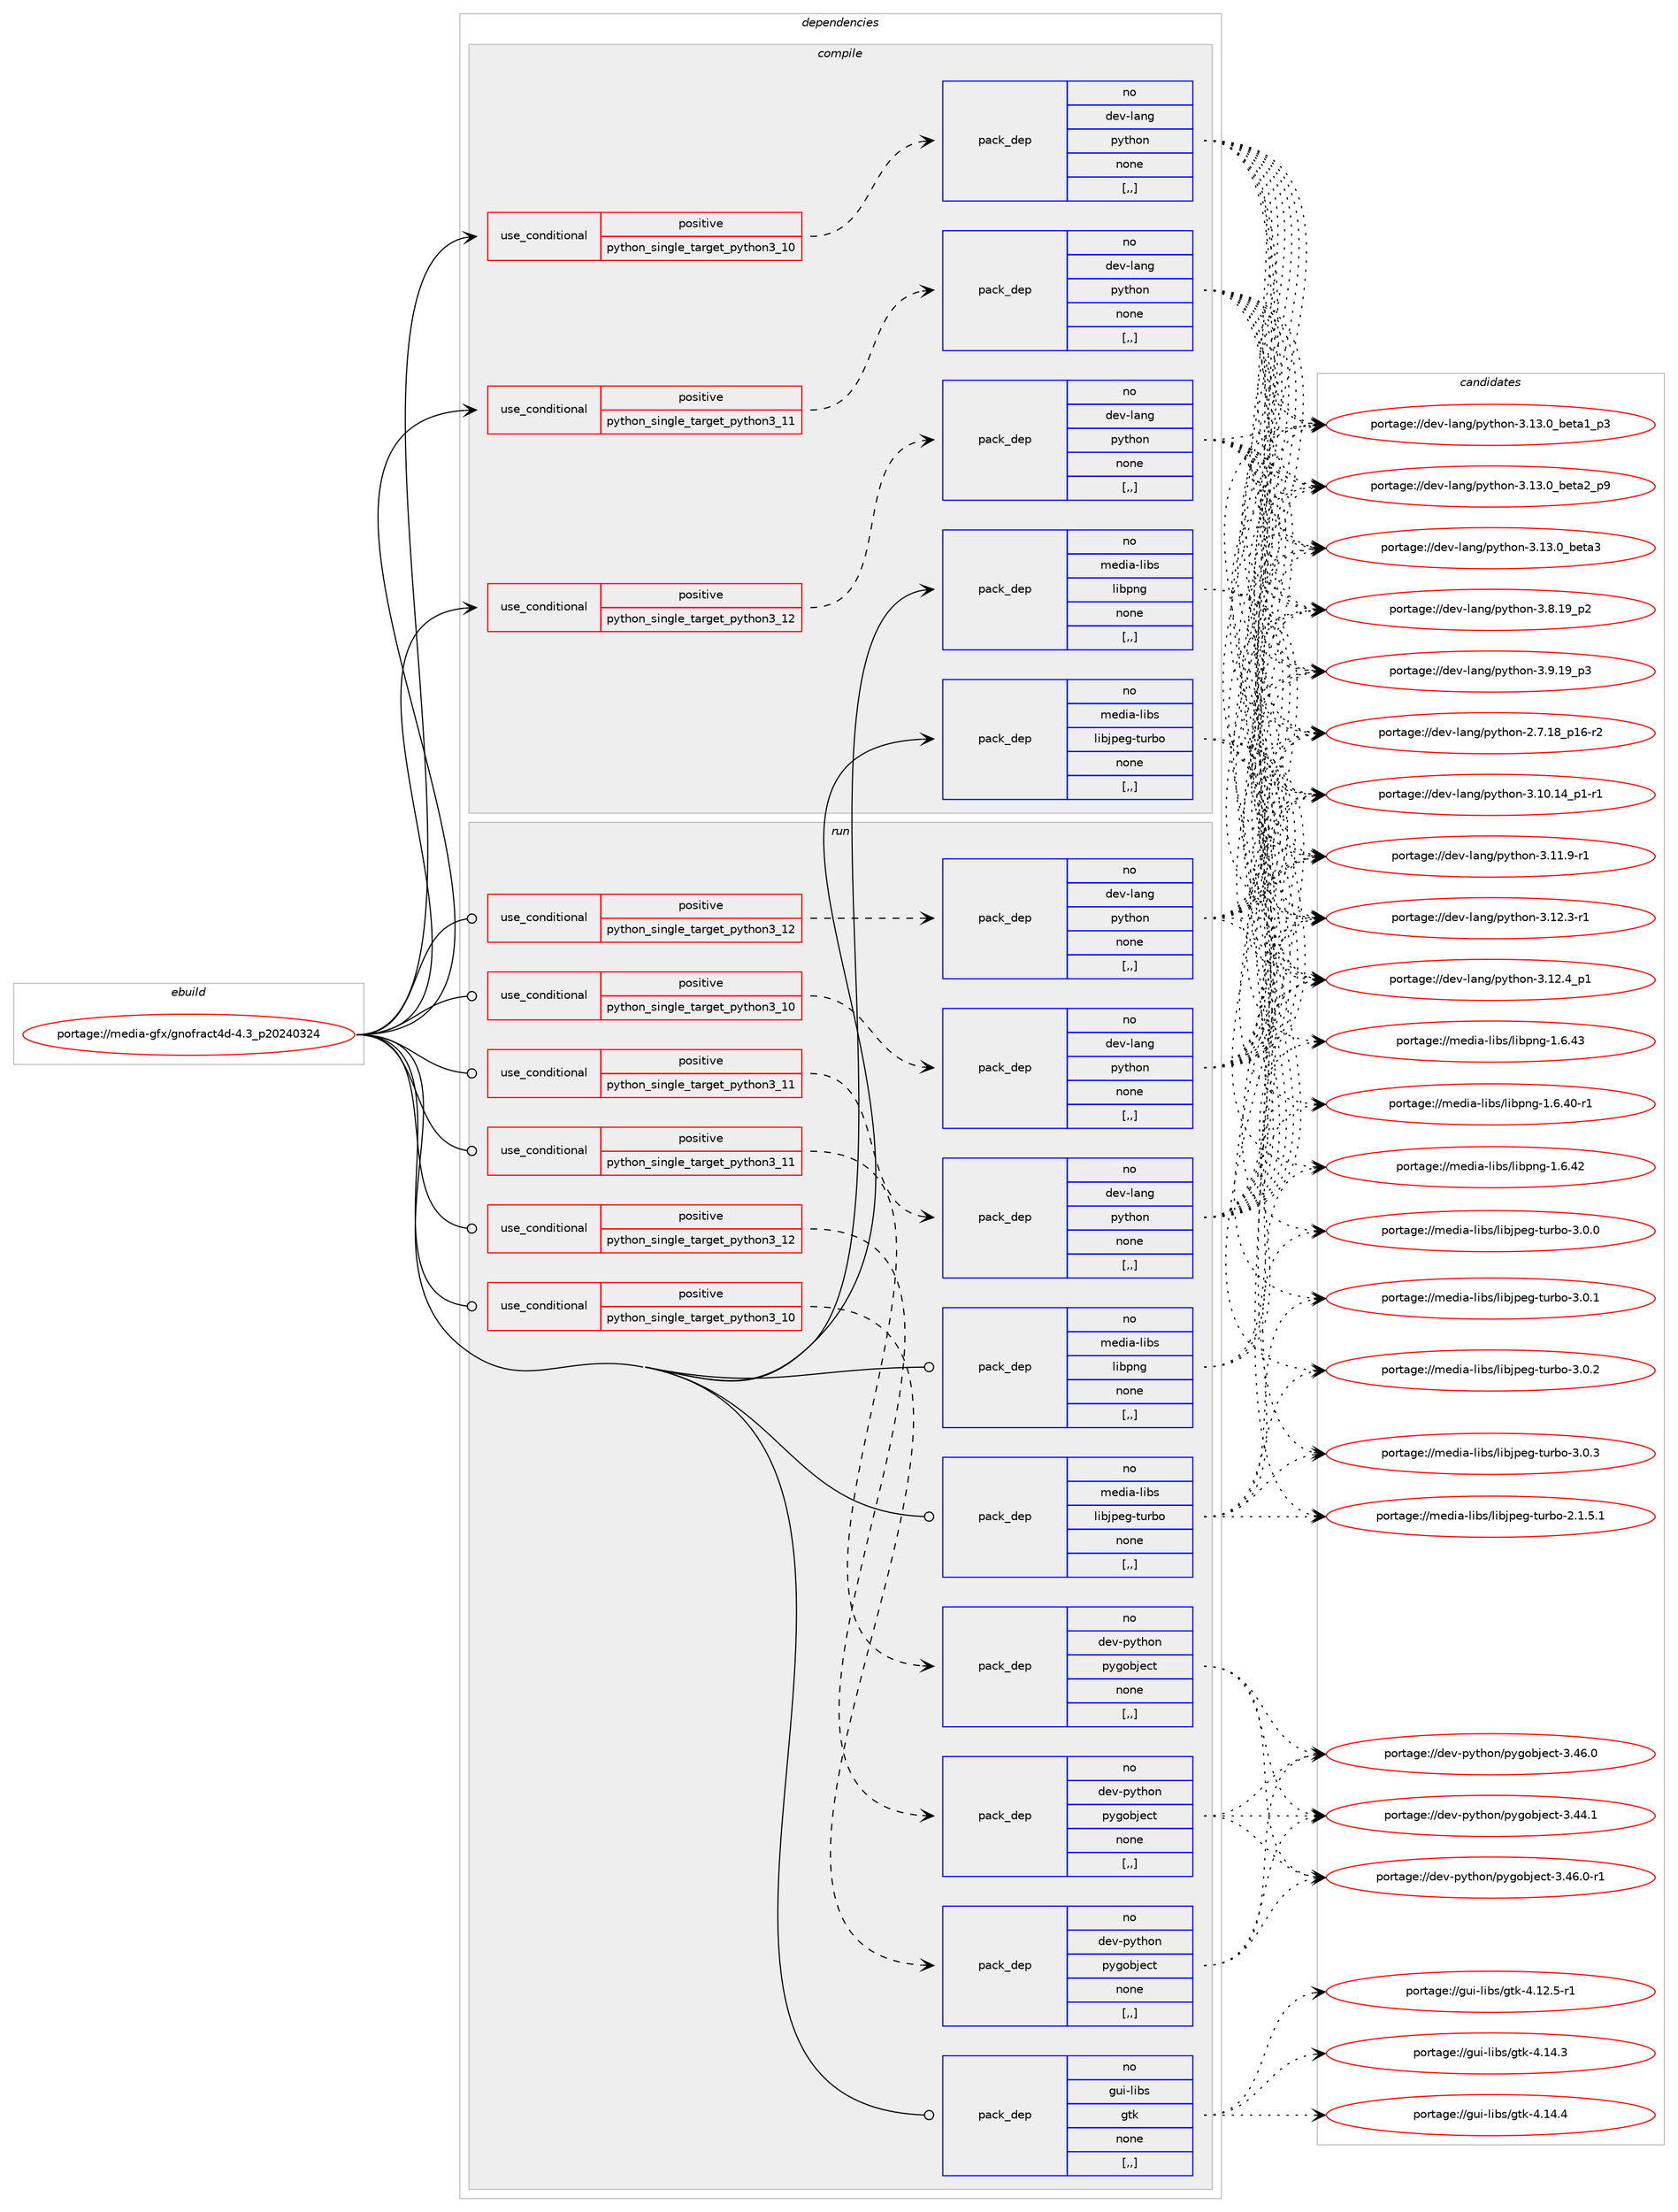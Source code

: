digraph prolog {

# *************
# Graph options
# *************

newrank=true;
concentrate=true;
compound=true;
graph [rankdir=LR,fontname=Helvetica,fontsize=10,ranksep=1.5];#, ranksep=2.5, nodesep=0.2];
edge  [arrowhead=vee];
node  [fontname=Helvetica,fontsize=10];

# **********
# The ebuild
# **********

subgraph cluster_leftcol {
color=gray;
rank=same;
label=<<i>ebuild</i>>;
id [label="portage://media-gfx/gnofract4d-4.3_p20240324", color=red, width=4, href="../media-gfx/gnofract4d-4.3_p20240324.svg"];
}

# ****************
# The dependencies
# ****************

subgraph cluster_midcol {
color=gray;
label=<<i>dependencies</i>>;
subgraph cluster_compile {
fillcolor="#eeeeee";
style=filled;
label=<<i>compile</i>>;
subgraph cond71197 {
dependency282711 [label=<<TABLE BORDER="0" CELLBORDER="1" CELLSPACING="0" CELLPADDING="4"><TR><TD ROWSPAN="3" CELLPADDING="10">use_conditional</TD></TR><TR><TD>positive</TD></TR><TR><TD>python_single_target_python3_10</TD></TR></TABLE>>, shape=none, color=red];
subgraph pack209231 {
dependency282712 [label=<<TABLE BORDER="0" CELLBORDER="1" CELLSPACING="0" CELLPADDING="4" WIDTH="220"><TR><TD ROWSPAN="6" CELLPADDING="30">pack_dep</TD></TR><TR><TD WIDTH="110">no</TD></TR><TR><TD>dev-lang</TD></TR><TR><TD>python</TD></TR><TR><TD>none</TD></TR><TR><TD>[,,]</TD></TR></TABLE>>, shape=none, color=blue];
}
dependency282711:e -> dependency282712:w [weight=20,style="dashed",arrowhead="vee"];
}
id:e -> dependency282711:w [weight=20,style="solid",arrowhead="vee"];
subgraph cond71198 {
dependency282713 [label=<<TABLE BORDER="0" CELLBORDER="1" CELLSPACING="0" CELLPADDING="4"><TR><TD ROWSPAN="3" CELLPADDING="10">use_conditional</TD></TR><TR><TD>positive</TD></TR><TR><TD>python_single_target_python3_11</TD></TR></TABLE>>, shape=none, color=red];
subgraph pack209232 {
dependency282714 [label=<<TABLE BORDER="0" CELLBORDER="1" CELLSPACING="0" CELLPADDING="4" WIDTH="220"><TR><TD ROWSPAN="6" CELLPADDING="30">pack_dep</TD></TR><TR><TD WIDTH="110">no</TD></TR><TR><TD>dev-lang</TD></TR><TR><TD>python</TD></TR><TR><TD>none</TD></TR><TR><TD>[,,]</TD></TR></TABLE>>, shape=none, color=blue];
}
dependency282713:e -> dependency282714:w [weight=20,style="dashed",arrowhead="vee"];
}
id:e -> dependency282713:w [weight=20,style="solid",arrowhead="vee"];
subgraph cond71199 {
dependency282715 [label=<<TABLE BORDER="0" CELLBORDER="1" CELLSPACING="0" CELLPADDING="4"><TR><TD ROWSPAN="3" CELLPADDING="10">use_conditional</TD></TR><TR><TD>positive</TD></TR><TR><TD>python_single_target_python3_12</TD></TR></TABLE>>, shape=none, color=red];
subgraph pack209233 {
dependency282716 [label=<<TABLE BORDER="0" CELLBORDER="1" CELLSPACING="0" CELLPADDING="4" WIDTH="220"><TR><TD ROWSPAN="6" CELLPADDING="30">pack_dep</TD></TR><TR><TD WIDTH="110">no</TD></TR><TR><TD>dev-lang</TD></TR><TR><TD>python</TD></TR><TR><TD>none</TD></TR><TR><TD>[,,]</TD></TR></TABLE>>, shape=none, color=blue];
}
dependency282715:e -> dependency282716:w [weight=20,style="dashed",arrowhead="vee"];
}
id:e -> dependency282715:w [weight=20,style="solid",arrowhead="vee"];
subgraph pack209234 {
dependency282717 [label=<<TABLE BORDER="0" CELLBORDER="1" CELLSPACING="0" CELLPADDING="4" WIDTH="220"><TR><TD ROWSPAN="6" CELLPADDING="30">pack_dep</TD></TR><TR><TD WIDTH="110">no</TD></TR><TR><TD>media-libs</TD></TR><TR><TD>libjpeg-turbo</TD></TR><TR><TD>none</TD></TR><TR><TD>[,,]</TD></TR></TABLE>>, shape=none, color=blue];
}
id:e -> dependency282717:w [weight=20,style="solid",arrowhead="vee"];
subgraph pack209235 {
dependency282718 [label=<<TABLE BORDER="0" CELLBORDER="1" CELLSPACING="0" CELLPADDING="4" WIDTH="220"><TR><TD ROWSPAN="6" CELLPADDING="30">pack_dep</TD></TR><TR><TD WIDTH="110">no</TD></TR><TR><TD>media-libs</TD></TR><TR><TD>libpng</TD></TR><TR><TD>none</TD></TR><TR><TD>[,,]</TD></TR></TABLE>>, shape=none, color=blue];
}
id:e -> dependency282718:w [weight=20,style="solid",arrowhead="vee"];
}
subgraph cluster_compileandrun {
fillcolor="#eeeeee";
style=filled;
label=<<i>compile and run</i>>;
}
subgraph cluster_run {
fillcolor="#eeeeee";
style=filled;
label=<<i>run</i>>;
subgraph cond71200 {
dependency282719 [label=<<TABLE BORDER="0" CELLBORDER="1" CELLSPACING="0" CELLPADDING="4"><TR><TD ROWSPAN="3" CELLPADDING="10">use_conditional</TD></TR><TR><TD>positive</TD></TR><TR><TD>python_single_target_python3_10</TD></TR></TABLE>>, shape=none, color=red];
subgraph pack209236 {
dependency282720 [label=<<TABLE BORDER="0" CELLBORDER="1" CELLSPACING="0" CELLPADDING="4" WIDTH="220"><TR><TD ROWSPAN="6" CELLPADDING="30">pack_dep</TD></TR><TR><TD WIDTH="110">no</TD></TR><TR><TD>dev-lang</TD></TR><TR><TD>python</TD></TR><TR><TD>none</TD></TR><TR><TD>[,,]</TD></TR></TABLE>>, shape=none, color=blue];
}
dependency282719:e -> dependency282720:w [weight=20,style="dashed",arrowhead="vee"];
}
id:e -> dependency282719:w [weight=20,style="solid",arrowhead="odot"];
subgraph cond71201 {
dependency282721 [label=<<TABLE BORDER="0" CELLBORDER="1" CELLSPACING="0" CELLPADDING="4"><TR><TD ROWSPAN="3" CELLPADDING="10">use_conditional</TD></TR><TR><TD>positive</TD></TR><TR><TD>python_single_target_python3_10</TD></TR></TABLE>>, shape=none, color=red];
subgraph pack209237 {
dependency282722 [label=<<TABLE BORDER="0" CELLBORDER="1" CELLSPACING="0" CELLPADDING="4" WIDTH="220"><TR><TD ROWSPAN="6" CELLPADDING="30">pack_dep</TD></TR><TR><TD WIDTH="110">no</TD></TR><TR><TD>dev-python</TD></TR><TR><TD>pygobject</TD></TR><TR><TD>none</TD></TR><TR><TD>[,,]</TD></TR></TABLE>>, shape=none, color=blue];
}
dependency282721:e -> dependency282722:w [weight=20,style="dashed",arrowhead="vee"];
}
id:e -> dependency282721:w [weight=20,style="solid",arrowhead="odot"];
subgraph cond71202 {
dependency282723 [label=<<TABLE BORDER="0" CELLBORDER="1" CELLSPACING="0" CELLPADDING="4"><TR><TD ROWSPAN="3" CELLPADDING="10">use_conditional</TD></TR><TR><TD>positive</TD></TR><TR><TD>python_single_target_python3_11</TD></TR></TABLE>>, shape=none, color=red];
subgraph pack209238 {
dependency282724 [label=<<TABLE BORDER="0" CELLBORDER="1" CELLSPACING="0" CELLPADDING="4" WIDTH="220"><TR><TD ROWSPAN="6" CELLPADDING="30">pack_dep</TD></TR><TR><TD WIDTH="110">no</TD></TR><TR><TD>dev-lang</TD></TR><TR><TD>python</TD></TR><TR><TD>none</TD></TR><TR><TD>[,,]</TD></TR></TABLE>>, shape=none, color=blue];
}
dependency282723:e -> dependency282724:w [weight=20,style="dashed",arrowhead="vee"];
}
id:e -> dependency282723:w [weight=20,style="solid",arrowhead="odot"];
subgraph cond71203 {
dependency282725 [label=<<TABLE BORDER="0" CELLBORDER="1" CELLSPACING="0" CELLPADDING="4"><TR><TD ROWSPAN="3" CELLPADDING="10">use_conditional</TD></TR><TR><TD>positive</TD></TR><TR><TD>python_single_target_python3_11</TD></TR></TABLE>>, shape=none, color=red];
subgraph pack209239 {
dependency282726 [label=<<TABLE BORDER="0" CELLBORDER="1" CELLSPACING="0" CELLPADDING="4" WIDTH="220"><TR><TD ROWSPAN="6" CELLPADDING="30">pack_dep</TD></TR><TR><TD WIDTH="110">no</TD></TR><TR><TD>dev-python</TD></TR><TR><TD>pygobject</TD></TR><TR><TD>none</TD></TR><TR><TD>[,,]</TD></TR></TABLE>>, shape=none, color=blue];
}
dependency282725:e -> dependency282726:w [weight=20,style="dashed",arrowhead="vee"];
}
id:e -> dependency282725:w [weight=20,style="solid",arrowhead="odot"];
subgraph cond71204 {
dependency282727 [label=<<TABLE BORDER="0" CELLBORDER="1" CELLSPACING="0" CELLPADDING="4"><TR><TD ROWSPAN="3" CELLPADDING="10">use_conditional</TD></TR><TR><TD>positive</TD></TR><TR><TD>python_single_target_python3_12</TD></TR></TABLE>>, shape=none, color=red];
subgraph pack209240 {
dependency282728 [label=<<TABLE BORDER="0" CELLBORDER="1" CELLSPACING="0" CELLPADDING="4" WIDTH="220"><TR><TD ROWSPAN="6" CELLPADDING="30">pack_dep</TD></TR><TR><TD WIDTH="110">no</TD></TR><TR><TD>dev-lang</TD></TR><TR><TD>python</TD></TR><TR><TD>none</TD></TR><TR><TD>[,,]</TD></TR></TABLE>>, shape=none, color=blue];
}
dependency282727:e -> dependency282728:w [weight=20,style="dashed",arrowhead="vee"];
}
id:e -> dependency282727:w [weight=20,style="solid",arrowhead="odot"];
subgraph cond71205 {
dependency282729 [label=<<TABLE BORDER="0" CELLBORDER="1" CELLSPACING="0" CELLPADDING="4"><TR><TD ROWSPAN="3" CELLPADDING="10">use_conditional</TD></TR><TR><TD>positive</TD></TR><TR><TD>python_single_target_python3_12</TD></TR></TABLE>>, shape=none, color=red];
subgraph pack209241 {
dependency282730 [label=<<TABLE BORDER="0" CELLBORDER="1" CELLSPACING="0" CELLPADDING="4" WIDTH="220"><TR><TD ROWSPAN="6" CELLPADDING="30">pack_dep</TD></TR><TR><TD WIDTH="110">no</TD></TR><TR><TD>dev-python</TD></TR><TR><TD>pygobject</TD></TR><TR><TD>none</TD></TR><TR><TD>[,,]</TD></TR></TABLE>>, shape=none, color=blue];
}
dependency282729:e -> dependency282730:w [weight=20,style="dashed",arrowhead="vee"];
}
id:e -> dependency282729:w [weight=20,style="solid",arrowhead="odot"];
subgraph pack209242 {
dependency282731 [label=<<TABLE BORDER="0" CELLBORDER="1" CELLSPACING="0" CELLPADDING="4" WIDTH="220"><TR><TD ROWSPAN="6" CELLPADDING="30">pack_dep</TD></TR><TR><TD WIDTH="110">no</TD></TR><TR><TD>gui-libs</TD></TR><TR><TD>gtk</TD></TR><TR><TD>none</TD></TR><TR><TD>[,,]</TD></TR></TABLE>>, shape=none, color=blue];
}
id:e -> dependency282731:w [weight=20,style="solid",arrowhead="odot"];
subgraph pack209243 {
dependency282732 [label=<<TABLE BORDER="0" CELLBORDER="1" CELLSPACING="0" CELLPADDING="4" WIDTH="220"><TR><TD ROWSPAN="6" CELLPADDING="30">pack_dep</TD></TR><TR><TD WIDTH="110">no</TD></TR><TR><TD>media-libs</TD></TR><TR><TD>libjpeg-turbo</TD></TR><TR><TD>none</TD></TR><TR><TD>[,,]</TD></TR></TABLE>>, shape=none, color=blue];
}
id:e -> dependency282732:w [weight=20,style="solid",arrowhead="odot"];
subgraph pack209244 {
dependency282733 [label=<<TABLE BORDER="0" CELLBORDER="1" CELLSPACING="0" CELLPADDING="4" WIDTH="220"><TR><TD ROWSPAN="6" CELLPADDING="30">pack_dep</TD></TR><TR><TD WIDTH="110">no</TD></TR><TR><TD>media-libs</TD></TR><TR><TD>libpng</TD></TR><TR><TD>none</TD></TR><TR><TD>[,,]</TD></TR></TABLE>>, shape=none, color=blue];
}
id:e -> dependency282733:w [weight=20,style="solid",arrowhead="odot"];
}
}

# **************
# The candidates
# **************

subgraph cluster_choices {
rank=same;
color=gray;
label=<<i>candidates</i>>;

subgraph choice209231 {
color=black;
nodesep=1;
choice100101118451089711010347112121116104111110455046554649569511249544511450 [label="portage://dev-lang/python-2.7.18_p16-r2", color=red, width=4,href="../dev-lang/python-2.7.18_p16-r2.svg"];
choice100101118451089711010347112121116104111110455146494846495295112494511449 [label="portage://dev-lang/python-3.10.14_p1-r1", color=red, width=4,href="../dev-lang/python-3.10.14_p1-r1.svg"];
choice100101118451089711010347112121116104111110455146494946574511449 [label="portage://dev-lang/python-3.11.9-r1", color=red, width=4,href="../dev-lang/python-3.11.9-r1.svg"];
choice100101118451089711010347112121116104111110455146495046514511449 [label="portage://dev-lang/python-3.12.3-r1", color=red, width=4,href="../dev-lang/python-3.12.3-r1.svg"];
choice100101118451089711010347112121116104111110455146495046529511249 [label="portage://dev-lang/python-3.12.4_p1", color=red, width=4,href="../dev-lang/python-3.12.4_p1.svg"];
choice10010111845108971101034711212111610411111045514649514648959810111697499511251 [label="portage://dev-lang/python-3.13.0_beta1_p3", color=red, width=4,href="../dev-lang/python-3.13.0_beta1_p3.svg"];
choice10010111845108971101034711212111610411111045514649514648959810111697509511257 [label="portage://dev-lang/python-3.13.0_beta2_p9", color=red, width=4,href="../dev-lang/python-3.13.0_beta2_p9.svg"];
choice1001011184510897110103471121211161041111104551464951464895981011169751 [label="portage://dev-lang/python-3.13.0_beta3", color=red, width=4,href="../dev-lang/python-3.13.0_beta3.svg"];
choice100101118451089711010347112121116104111110455146564649579511250 [label="portage://dev-lang/python-3.8.19_p2", color=red, width=4,href="../dev-lang/python-3.8.19_p2.svg"];
choice100101118451089711010347112121116104111110455146574649579511251 [label="portage://dev-lang/python-3.9.19_p3", color=red, width=4,href="../dev-lang/python-3.9.19_p3.svg"];
dependency282712:e -> choice100101118451089711010347112121116104111110455046554649569511249544511450:w [style=dotted,weight="100"];
dependency282712:e -> choice100101118451089711010347112121116104111110455146494846495295112494511449:w [style=dotted,weight="100"];
dependency282712:e -> choice100101118451089711010347112121116104111110455146494946574511449:w [style=dotted,weight="100"];
dependency282712:e -> choice100101118451089711010347112121116104111110455146495046514511449:w [style=dotted,weight="100"];
dependency282712:e -> choice100101118451089711010347112121116104111110455146495046529511249:w [style=dotted,weight="100"];
dependency282712:e -> choice10010111845108971101034711212111610411111045514649514648959810111697499511251:w [style=dotted,weight="100"];
dependency282712:e -> choice10010111845108971101034711212111610411111045514649514648959810111697509511257:w [style=dotted,weight="100"];
dependency282712:e -> choice1001011184510897110103471121211161041111104551464951464895981011169751:w [style=dotted,weight="100"];
dependency282712:e -> choice100101118451089711010347112121116104111110455146564649579511250:w [style=dotted,weight="100"];
dependency282712:e -> choice100101118451089711010347112121116104111110455146574649579511251:w [style=dotted,weight="100"];
}
subgraph choice209232 {
color=black;
nodesep=1;
choice100101118451089711010347112121116104111110455046554649569511249544511450 [label="portage://dev-lang/python-2.7.18_p16-r2", color=red, width=4,href="../dev-lang/python-2.7.18_p16-r2.svg"];
choice100101118451089711010347112121116104111110455146494846495295112494511449 [label="portage://dev-lang/python-3.10.14_p1-r1", color=red, width=4,href="../dev-lang/python-3.10.14_p1-r1.svg"];
choice100101118451089711010347112121116104111110455146494946574511449 [label="portage://dev-lang/python-3.11.9-r1", color=red, width=4,href="../dev-lang/python-3.11.9-r1.svg"];
choice100101118451089711010347112121116104111110455146495046514511449 [label="portage://dev-lang/python-3.12.3-r1", color=red, width=4,href="../dev-lang/python-3.12.3-r1.svg"];
choice100101118451089711010347112121116104111110455146495046529511249 [label="portage://dev-lang/python-3.12.4_p1", color=red, width=4,href="../dev-lang/python-3.12.4_p1.svg"];
choice10010111845108971101034711212111610411111045514649514648959810111697499511251 [label="portage://dev-lang/python-3.13.0_beta1_p3", color=red, width=4,href="../dev-lang/python-3.13.0_beta1_p3.svg"];
choice10010111845108971101034711212111610411111045514649514648959810111697509511257 [label="portage://dev-lang/python-3.13.0_beta2_p9", color=red, width=4,href="../dev-lang/python-3.13.0_beta2_p9.svg"];
choice1001011184510897110103471121211161041111104551464951464895981011169751 [label="portage://dev-lang/python-3.13.0_beta3", color=red, width=4,href="../dev-lang/python-3.13.0_beta3.svg"];
choice100101118451089711010347112121116104111110455146564649579511250 [label="portage://dev-lang/python-3.8.19_p2", color=red, width=4,href="../dev-lang/python-3.8.19_p2.svg"];
choice100101118451089711010347112121116104111110455146574649579511251 [label="portage://dev-lang/python-3.9.19_p3", color=red, width=4,href="../dev-lang/python-3.9.19_p3.svg"];
dependency282714:e -> choice100101118451089711010347112121116104111110455046554649569511249544511450:w [style=dotted,weight="100"];
dependency282714:e -> choice100101118451089711010347112121116104111110455146494846495295112494511449:w [style=dotted,weight="100"];
dependency282714:e -> choice100101118451089711010347112121116104111110455146494946574511449:w [style=dotted,weight="100"];
dependency282714:e -> choice100101118451089711010347112121116104111110455146495046514511449:w [style=dotted,weight="100"];
dependency282714:e -> choice100101118451089711010347112121116104111110455146495046529511249:w [style=dotted,weight="100"];
dependency282714:e -> choice10010111845108971101034711212111610411111045514649514648959810111697499511251:w [style=dotted,weight="100"];
dependency282714:e -> choice10010111845108971101034711212111610411111045514649514648959810111697509511257:w [style=dotted,weight="100"];
dependency282714:e -> choice1001011184510897110103471121211161041111104551464951464895981011169751:w [style=dotted,weight="100"];
dependency282714:e -> choice100101118451089711010347112121116104111110455146564649579511250:w [style=dotted,weight="100"];
dependency282714:e -> choice100101118451089711010347112121116104111110455146574649579511251:w [style=dotted,weight="100"];
}
subgraph choice209233 {
color=black;
nodesep=1;
choice100101118451089711010347112121116104111110455046554649569511249544511450 [label="portage://dev-lang/python-2.7.18_p16-r2", color=red, width=4,href="../dev-lang/python-2.7.18_p16-r2.svg"];
choice100101118451089711010347112121116104111110455146494846495295112494511449 [label="portage://dev-lang/python-3.10.14_p1-r1", color=red, width=4,href="../dev-lang/python-3.10.14_p1-r1.svg"];
choice100101118451089711010347112121116104111110455146494946574511449 [label="portage://dev-lang/python-3.11.9-r1", color=red, width=4,href="../dev-lang/python-3.11.9-r1.svg"];
choice100101118451089711010347112121116104111110455146495046514511449 [label="portage://dev-lang/python-3.12.3-r1", color=red, width=4,href="../dev-lang/python-3.12.3-r1.svg"];
choice100101118451089711010347112121116104111110455146495046529511249 [label="portage://dev-lang/python-3.12.4_p1", color=red, width=4,href="../dev-lang/python-3.12.4_p1.svg"];
choice10010111845108971101034711212111610411111045514649514648959810111697499511251 [label="portage://dev-lang/python-3.13.0_beta1_p3", color=red, width=4,href="../dev-lang/python-3.13.0_beta1_p3.svg"];
choice10010111845108971101034711212111610411111045514649514648959810111697509511257 [label="portage://dev-lang/python-3.13.0_beta2_p9", color=red, width=4,href="../dev-lang/python-3.13.0_beta2_p9.svg"];
choice1001011184510897110103471121211161041111104551464951464895981011169751 [label="portage://dev-lang/python-3.13.0_beta3", color=red, width=4,href="../dev-lang/python-3.13.0_beta3.svg"];
choice100101118451089711010347112121116104111110455146564649579511250 [label="portage://dev-lang/python-3.8.19_p2", color=red, width=4,href="../dev-lang/python-3.8.19_p2.svg"];
choice100101118451089711010347112121116104111110455146574649579511251 [label="portage://dev-lang/python-3.9.19_p3", color=red, width=4,href="../dev-lang/python-3.9.19_p3.svg"];
dependency282716:e -> choice100101118451089711010347112121116104111110455046554649569511249544511450:w [style=dotted,weight="100"];
dependency282716:e -> choice100101118451089711010347112121116104111110455146494846495295112494511449:w [style=dotted,weight="100"];
dependency282716:e -> choice100101118451089711010347112121116104111110455146494946574511449:w [style=dotted,weight="100"];
dependency282716:e -> choice100101118451089711010347112121116104111110455146495046514511449:w [style=dotted,weight="100"];
dependency282716:e -> choice100101118451089711010347112121116104111110455146495046529511249:w [style=dotted,weight="100"];
dependency282716:e -> choice10010111845108971101034711212111610411111045514649514648959810111697499511251:w [style=dotted,weight="100"];
dependency282716:e -> choice10010111845108971101034711212111610411111045514649514648959810111697509511257:w [style=dotted,weight="100"];
dependency282716:e -> choice1001011184510897110103471121211161041111104551464951464895981011169751:w [style=dotted,weight="100"];
dependency282716:e -> choice100101118451089711010347112121116104111110455146564649579511250:w [style=dotted,weight="100"];
dependency282716:e -> choice100101118451089711010347112121116104111110455146574649579511251:w [style=dotted,weight="100"];
}
subgraph choice209234 {
color=black;
nodesep=1;
choice109101100105974510810598115471081059810611210110345116117114981114550464946534649 [label="portage://media-libs/libjpeg-turbo-2.1.5.1", color=red, width=4,href="../media-libs/libjpeg-turbo-2.1.5.1.svg"];
choice10910110010597451081059811547108105981061121011034511611711498111455146484648 [label="portage://media-libs/libjpeg-turbo-3.0.0", color=red, width=4,href="../media-libs/libjpeg-turbo-3.0.0.svg"];
choice10910110010597451081059811547108105981061121011034511611711498111455146484649 [label="portage://media-libs/libjpeg-turbo-3.0.1", color=red, width=4,href="../media-libs/libjpeg-turbo-3.0.1.svg"];
choice10910110010597451081059811547108105981061121011034511611711498111455146484650 [label="portage://media-libs/libjpeg-turbo-3.0.2", color=red, width=4,href="../media-libs/libjpeg-turbo-3.0.2.svg"];
choice10910110010597451081059811547108105981061121011034511611711498111455146484651 [label="portage://media-libs/libjpeg-turbo-3.0.3", color=red, width=4,href="../media-libs/libjpeg-turbo-3.0.3.svg"];
dependency282717:e -> choice109101100105974510810598115471081059810611210110345116117114981114550464946534649:w [style=dotted,weight="100"];
dependency282717:e -> choice10910110010597451081059811547108105981061121011034511611711498111455146484648:w [style=dotted,weight="100"];
dependency282717:e -> choice10910110010597451081059811547108105981061121011034511611711498111455146484649:w [style=dotted,weight="100"];
dependency282717:e -> choice10910110010597451081059811547108105981061121011034511611711498111455146484650:w [style=dotted,weight="100"];
dependency282717:e -> choice10910110010597451081059811547108105981061121011034511611711498111455146484651:w [style=dotted,weight="100"];
}
subgraph choice209235 {
color=black;
nodesep=1;
choice1091011001059745108105981154710810598112110103454946544652484511449 [label="portage://media-libs/libpng-1.6.40-r1", color=red, width=4,href="../media-libs/libpng-1.6.40-r1.svg"];
choice109101100105974510810598115471081059811211010345494654465250 [label="portage://media-libs/libpng-1.6.42", color=red, width=4,href="../media-libs/libpng-1.6.42.svg"];
choice109101100105974510810598115471081059811211010345494654465251 [label="portage://media-libs/libpng-1.6.43", color=red, width=4,href="../media-libs/libpng-1.6.43.svg"];
dependency282718:e -> choice1091011001059745108105981154710810598112110103454946544652484511449:w [style=dotted,weight="100"];
dependency282718:e -> choice109101100105974510810598115471081059811211010345494654465250:w [style=dotted,weight="100"];
dependency282718:e -> choice109101100105974510810598115471081059811211010345494654465251:w [style=dotted,weight="100"];
}
subgraph choice209236 {
color=black;
nodesep=1;
choice100101118451089711010347112121116104111110455046554649569511249544511450 [label="portage://dev-lang/python-2.7.18_p16-r2", color=red, width=4,href="../dev-lang/python-2.7.18_p16-r2.svg"];
choice100101118451089711010347112121116104111110455146494846495295112494511449 [label="portage://dev-lang/python-3.10.14_p1-r1", color=red, width=4,href="../dev-lang/python-3.10.14_p1-r1.svg"];
choice100101118451089711010347112121116104111110455146494946574511449 [label="portage://dev-lang/python-3.11.9-r1", color=red, width=4,href="../dev-lang/python-3.11.9-r1.svg"];
choice100101118451089711010347112121116104111110455146495046514511449 [label="portage://dev-lang/python-3.12.3-r1", color=red, width=4,href="../dev-lang/python-3.12.3-r1.svg"];
choice100101118451089711010347112121116104111110455146495046529511249 [label="portage://dev-lang/python-3.12.4_p1", color=red, width=4,href="../dev-lang/python-3.12.4_p1.svg"];
choice10010111845108971101034711212111610411111045514649514648959810111697499511251 [label="portage://dev-lang/python-3.13.0_beta1_p3", color=red, width=4,href="../dev-lang/python-3.13.0_beta1_p3.svg"];
choice10010111845108971101034711212111610411111045514649514648959810111697509511257 [label="portage://dev-lang/python-3.13.0_beta2_p9", color=red, width=4,href="../dev-lang/python-3.13.0_beta2_p9.svg"];
choice1001011184510897110103471121211161041111104551464951464895981011169751 [label="portage://dev-lang/python-3.13.0_beta3", color=red, width=4,href="../dev-lang/python-3.13.0_beta3.svg"];
choice100101118451089711010347112121116104111110455146564649579511250 [label="portage://dev-lang/python-3.8.19_p2", color=red, width=4,href="../dev-lang/python-3.8.19_p2.svg"];
choice100101118451089711010347112121116104111110455146574649579511251 [label="portage://dev-lang/python-3.9.19_p3", color=red, width=4,href="../dev-lang/python-3.9.19_p3.svg"];
dependency282720:e -> choice100101118451089711010347112121116104111110455046554649569511249544511450:w [style=dotted,weight="100"];
dependency282720:e -> choice100101118451089711010347112121116104111110455146494846495295112494511449:w [style=dotted,weight="100"];
dependency282720:e -> choice100101118451089711010347112121116104111110455146494946574511449:w [style=dotted,weight="100"];
dependency282720:e -> choice100101118451089711010347112121116104111110455146495046514511449:w [style=dotted,weight="100"];
dependency282720:e -> choice100101118451089711010347112121116104111110455146495046529511249:w [style=dotted,weight="100"];
dependency282720:e -> choice10010111845108971101034711212111610411111045514649514648959810111697499511251:w [style=dotted,weight="100"];
dependency282720:e -> choice10010111845108971101034711212111610411111045514649514648959810111697509511257:w [style=dotted,weight="100"];
dependency282720:e -> choice1001011184510897110103471121211161041111104551464951464895981011169751:w [style=dotted,weight="100"];
dependency282720:e -> choice100101118451089711010347112121116104111110455146564649579511250:w [style=dotted,weight="100"];
dependency282720:e -> choice100101118451089711010347112121116104111110455146574649579511251:w [style=dotted,weight="100"];
}
subgraph choice209237 {
color=black;
nodesep=1;
choice1001011184511212111610411111047112121103111981061019911645514652524649 [label="portage://dev-python/pygobject-3.44.1", color=red, width=4,href="../dev-python/pygobject-3.44.1.svg"];
choice1001011184511212111610411111047112121103111981061019911645514652544648 [label="portage://dev-python/pygobject-3.46.0", color=red, width=4,href="../dev-python/pygobject-3.46.0.svg"];
choice10010111845112121116104111110471121211031119810610199116455146525446484511449 [label="portage://dev-python/pygobject-3.46.0-r1", color=red, width=4,href="../dev-python/pygobject-3.46.0-r1.svg"];
dependency282722:e -> choice1001011184511212111610411111047112121103111981061019911645514652524649:w [style=dotted,weight="100"];
dependency282722:e -> choice1001011184511212111610411111047112121103111981061019911645514652544648:w [style=dotted,weight="100"];
dependency282722:e -> choice10010111845112121116104111110471121211031119810610199116455146525446484511449:w [style=dotted,weight="100"];
}
subgraph choice209238 {
color=black;
nodesep=1;
choice100101118451089711010347112121116104111110455046554649569511249544511450 [label="portage://dev-lang/python-2.7.18_p16-r2", color=red, width=4,href="../dev-lang/python-2.7.18_p16-r2.svg"];
choice100101118451089711010347112121116104111110455146494846495295112494511449 [label="portage://dev-lang/python-3.10.14_p1-r1", color=red, width=4,href="../dev-lang/python-3.10.14_p1-r1.svg"];
choice100101118451089711010347112121116104111110455146494946574511449 [label="portage://dev-lang/python-3.11.9-r1", color=red, width=4,href="../dev-lang/python-3.11.9-r1.svg"];
choice100101118451089711010347112121116104111110455146495046514511449 [label="portage://dev-lang/python-3.12.3-r1", color=red, width=4,href="../dev-lang/python-3.12.3-r1.svg"];
choice100101118451089711010347112121116104111110455146495046529511249 [label="portage://dev-lang/python-3.12.4_p1", color=red, width=4,href="../dev-lang/python-3.12.4_p1.svg"];
choice10010111845108971101034711212111610411111045514649514648959810111697499511251 [label="portage://dev-lang/python-3.13.0_beta1_p3", color=red, width=4,href="../dev-lang/python-3.13.0_beta1_p3.svg"];
choice10010111845108971101034711212111610411111045514649514648959810111697509511257 [label="portage://dev-lang/python-3.13.0_beta2_p9", color=red, width=4,href="../dev-lang/python-3.13.0_beta2_p9.svg"];
choice1001011184510897110103471121211161041111104551464951464895981011169751 [label="portage://dev-lang/python-3.13.0_beta3", color=red, width=4,href="../dev-lang/python-3.13.0_beta3.svg"];
choice100101118451089711010347112121116104111110455146564649579511250 [label="portage://dev-lang/python-3.8.19_p2", color=red, width=4,href="../dev-lang/python-3.8.19_p2.svg"];
choice100101118451089711010347112121116104111110455146574649579511251 [label="portage://dev-lang/python-3.9.19_p3", color=red, width=4,href="../dev-lang/python-3.9.19_p3.svg"];
dependency282724:e -> choice100101118451089711010347112121116104111110455046554649569511249544511450:w [style=dotted,weight="100"];
dependency282724:e -> choice100101118451089711010347112121116104111110455146494846495295112494511449:w [style=dotted,weight="100"];
dependency282724:e -> choice100101118451089711010347112121116104111110455146494946574511449:w [style=dotted,weight="100"];
dependency282724:e -> choice100101118451089711010347112121116104111110455146495046514511449:w [style=dotted,weight="100"];
dependency282724:e -> choice100101118451089711010347112121116104111110455146495046529511249:w [style=dotted,weight="100"];
dependency282724:e -> choice10010111845108971101034711212111610411111045514649514648959810111697499511251:w [style=dotted,weight="100"];
dependency282724:e -> choice10010111845108971101034711212111610411111045514649514648959810111697509511257:w [style=dotted,weight="100"];
dependency282724:e -> choice1001011184510897110103471121211161041111104551464951464895981011169751:w [style=dotted,weight="100"];
dependency282724:e -> choice100101118451089711010347112121116104111110455146564649579511250:w [style=dotted,weight="100"];
dependency282724:e -> choice100101118451089711010347112121116104111110455146574649579511251:w [style=dotted,weight="100"];
}
subgraph choice209239 {
color=black;
nodesep=1;
choice1001011184511212111610411111047112121103111981061019911645514652524649 [label="portage://dev-python/pygobject-3.44.1", color=red, width=4,href="../dev-python/pygobject-3.44.1.svg"];
choice1001011184511212111610411111047112121103111981061019911645514652544648 [label="portage://dev-python/pygobject-3.46.0", color=red, width=4,href="../dev-python/pygobject-3.46.0.svg"];
choice10010111845112121116104111110471121211031119810610199116455146525446484511449 [label="portage://dev-python/pygobject-3.46.0-r1", color=red, width=4,href="../dev-python/pygobject-3.46.0-r1.svg"];
dependency282726:e -> choice1001011184511212111610411111047112121103111981061019911645514652524649:w [style=dotted,weight="100"];
dependency282726:e -> choice1001011184511212111610411111047112121103111981061019911645514652544648:w [style=dotted,weight="100"];
dependency282726:e -> choice10010111845112121116104111110471121211031119810610199116455146525446484511449:w [style=dotted,weight="100"];
}
subgraph choice209240 {
color=black;
nodesep=1;
choice100101118451089711010347112121116104111110455046554649569511249544511450 [label="portage://dev-lang/python-2.7.18_p16-r2", color=red, width=4,href="../dev-lang/python-2.7.18_p16-r2.svg"];
choice100101118451089711010347112121116104111110455146494846495295112494511449 [label="portage://dev-lang/python-3.10.14_p1-r1", color=red, width=4,href="../dev-lang/python-3.10.14_p1-r1.svg"];
choice100101118451089711010347112121116104111110455146494946574511449 [label="portage://dev-lang/python-3.11.9-r1", color=red, width=4,href="../dev-lang/python-3.11.9-r1.svg"];
choice100101118451089711010347112121116104111110455146495046514511449 [label="portage://dev-lang/python-3.12.3-r1", color=red, width=4,href="../dev-lang/python-3.12.3-r1.svg"];
choice100101118451089711010347112121116104111110455146495046529511249 [label="portage://dev-lang/python-3.12.4_p1", color=red, width=4,href="../dev-lang/python-3.12.4_p1.svg"];
choice10010111845108971101034711212111610411111045514649514648959810111697499511251 [label="portage://dev-lang/python-3.13.0_beta1_p3", color=red, width=4,href="../dev-lang/python-3.13.0_beta1_p3.svg"];
choice10010111845108971101034711212111610411111045514649514648959810111697509511257 [label="portage://dev-lang/python-3.13.0_beta2_p9", color=red, width=4,href="../dev-lang/python-3.13.0_beta2_p9.svg"];
choice1001011184510897110103471121211161041111104551464951464895981011169751 [label="portage://dev-lang/python-3.13.0_beta3", color=red, width=4,href="../dev-lang/python-3.13.0_beta3.svg"];
choice100101118451089711010347112121116104111110455146564649579511250 [label="portage://dev-lang/python-3.8.19_p2", color=red, width=4,href="../dev-lang/python-3.8.19_p2.svg"];
choice100101118451089711010347112121116104111110455146574649579511251 [label="portage://dev-lang/python-3.9.19_p3", color=red, width=4,href="../dev-lang/python-3.9.19_p3.svg"];
dependency282728:e -> choice100101118451089711010347112121116104111110455046554649569511249544511450:w [style=dotted,weight="100"];
dependency282728:e -> choice100101118451089711010347112121116104111110455146494846495295112494511449:w [style=dotted,weight="100"];
dependency282728:e -> choice100101118451089711010347112121116104111110455146494946574511449:w [style=dotted,weight="100"];
dependency282728:e -> choice100101118451089711010347112121116104111110455146495046514511449:w [style=dotted,weight="100"];
dependency282728:e -> choice100101118451089711010347112121116104111110455146495046529511249:w [style=dotted,weight="100"];
dependency282728:e -> choice10010111845108971101034711212111610411111045514649514648959810111697499511251:w [style=dotted,weight="100"];
dependency282728:e -> choice10010111845108971101034711212111610411111045514649514648959810111697509511257:w [style=dotted,weight="100"];
dependency282728:e -> choice1001011184510897110103471121211161041111104551464951464895981011169751:w [style=dotted,weight="100"];
dependency282728:e -> choice100101118451089711010347112121116104111110455146564649579511250:w [style=dotted,weight="100"];
dependency282728:e -> choice100101118451089711010347112121116104111110455146574649579511251:w [style=dotted,weight="100"];
}
subgraph choice209241 {
color=black;
nodesep=1;
choice1001011184511212111610411111047112121103111981061019911645514652524649 [label="portage://dev-python/pygobject-3.44.1", color=red, width=4,href="../dev-python/pygobject-3.44.1.svg"];
choice1001011184511212111610411111047112121103111981061019911645514652544648 [label="portage://dev-python/pygobject-3.46.0", color=red, width=4,href="../dev-python/pygobject-3.46.0.svg"];
choice10010111845112121116104111110471121211031119810610199116455146525446484511449 [label="portage://dev-python/pygobject-3.46.0-r1", color=red, width=4,href="../dev-python/pygobject-3.46.0-r1.svg"];
dependency282730:e -> choice1001011184511212111610411111047112121103111981061019911645514652524649:w [style=dotted,weight="100"];
dependency282730:e -> choice1001011184511212111610411111047112121103111981061019911645514652544648:w [style=dotted,weight="100"];
dependency282730:e -> choice10010111845112121116104111110471121211031119810610199116455146525446484511449:w [style=dotted,weight="100"];
}
subgraph choice209242 {
color=black;
nodesep=1;
choice103117105451081059811547103116107455246495046534511449 [label="portage://gui-libs/gtk-4.12.5-r1", color=red, width=4,href="../gui-libs/gtk-4.12.5-r1.svg"];
choice10311710545108105981154710311610745524649524651 [label="portage://gui-libs/gtk-4.14.3", color=red, width=4,href="../gui-libs/gtk-4.14.3.svg"];
choice10311710545108105981154710311610745524649524652 [label="portage://gui-libs/gtk-4.14.4", color=red, width=4,href="../gui-libs/gtk-4.14.4.svg"];
dependency282731:e -> choice103117105451081059811547103116107455246495046534511449:w [style=dotted,weight="100"];
dependency282731:e -> choice10311710545108105981154710311610745524649524651:w [style=dotted,weight="100"];
dependency282731:e -> choice10311710545108105981154710311610745524649524652:w [style=dotted,weight="100"];
}
subgraph choice209243 {
color=black;
nodesep=1;
choice109101100105974510810598115471081059810611210110345116117114981114550464946534649 [label="portage://media-libs/libjpeg-turbo-2.1.5.1", color=red, width=4,href="../media-libs/libjpeg-turbo-2.1.5.1.svg"];
choice10910110010597451081059811547108105981061121011034511611711498111455146484648 [label="portage://media-libs/libjpeg-turbo-3.0.0", color=red, width=4,href="../media-libs/libjpeg-turbo-3.0.0.svg"];
choice10910110010597451081059811547108105981061121011034511611711498111455146484649 [label="portage://media-libs/libjpeg-turbo-3.0.1", color=red, width=4,href="../media-libs/libjpeg-turbo-3.0.1.svg"];
choice10910110010597451081059811547108105981061121011034511611711498111455146484650 [label="portage://media-libs/libjpeg-turbo-3.0.2", color=red, width=4,href="../media-libs/libjpeg-turbo-3.0.2.svg"];
choice10910110010597451081059811547108105981061121011034511611711498111455146484651 [label="portage://media-libs/libjpeg-turbo-3.0.3", color=red, width=4,href="../media-libs/libjpeg-turbo-3.0.3.svg"];
dependency282732:e -> choice109101100105974510810598115471081059810611210110345116117114981114550464946534649:w [style=dotted,weight="100"];
dependency282732:e -> choice10910110010597451081059811547108105981061121011034511611711498111455146484648:w [style=dotted,weight="100"];
dependency282732:e -> choice10910110010597451081059811547108105981061121011034511611711498111455146484649:w [style=dotted,weight="100"];
dependency282732:e -> choice10910110010597451081059811547108105981061121011034511611711498111455146484650:w [style=dotted,weight="100"];
dependency282732:e -> choice10910110010597451081059811547108105981061121011034511611711498111455146484651:w [style=dotted,weight="100"];
}
subgraph choice209244 {
color=black;
nodesep=1;
choice1091011001059745108105981154710810598112110103454946544652484511449 [label="portage://media-libs/libpng-1.6.40-r1", color=red, width=4,href="../media-libs/libpng-1.6.40-r1.svg"];
choice109101100105974510810598115471081059811211010345494654465250 [label="portage://media-libs/libpng-1.6.42", color=red, width=4,href="../media-libs/libpng-1.6.42.svg"];
choice109101100105974510810598115471081059811211010345494654465251 [label="portage://media-libs/libpng-1.6.43", color=red, width=4,href="../media-libs/libpng-1.6.43.svg"];
dependency282733:e -> choice1091011001059745108105981154710810598112110103454946544652484511449:w [style=dotted,weight="100"];
dependency282733:e -> choice109101100105974510810598115471081059811211010345494654465250:w [style=dotted,weight="100"];
dependency282733:e -> choice109101100105974510810598115471081059811211010345494654465251:w [style=dotted,weight="100"];
}
}

}
